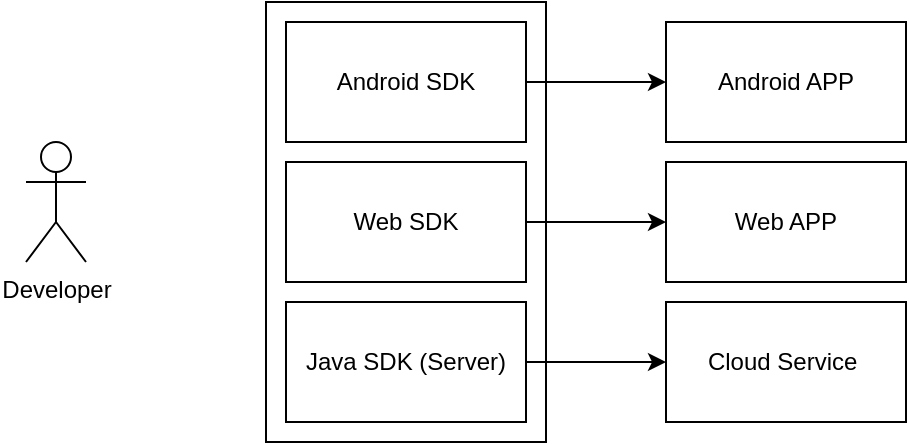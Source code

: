 <mxfile version="26.0.16">
  <diagram name="第 1 页" id="W0kXBr5hlKFuQC5i3IID">
    <mxGraphModel dx="662" dy="523" grid="1" gridSize="10" guides="1" tooltips="1" connect="1" arrows="1" fold="1" page="1" pageScale="1" pageWidth="827" pageHeight="1169" math="0" shadow="0">
      <root>
        <mxCell id="0" />
        <mxCell id="1" parent="0" />
        <mxCell id="KBkqvCD7Zq2VlPxnjp2A-1" value="" style="rounded=0;whiteSpace=wrap;html=1;" vertex="1" parent="1">
          <mxGeometry x="220" y="130" width="140" height="220" as="geometry" />
        </mxCell>
        <mxCell id="KBkqvCD7Zq2VlPxnjp2A-3" value="Developer" style="shape=umlActor;verticalLabelPosition=bottom;verticalAlign=top;html=1;outlineConnect=0;" vertex="1" parent="1">
          <mxGeometry x="100" y="200" width="30" height="60" as="geometry" />
        </mxCell>
        <mxCell id="KBkqvCD7Zq2VlPxnjp2A-12" style="edgeStyle=orthogonalEdgeStyle;rounded=0;orthogonalLoop=1;jettySize=auto;html=1;exitX=1;exitY=0.5;exitDx=0;exitDy=0;entryX=0;entryY=0.5;entryDx=0;entryDy=0;" edge="1" parent="1" source="KBkqvCD7Zq2VlPxnjp2A-5" target="KBkqvCD7Zq2VlPxnjp2A-8">
          <mxGeometry relative="1" as="geometry" />
        </mxCell>
        <mxCell id="KBkqvCD7Zq2VlPxnjp2A-5" value="Android SDK" style="rounded=0;whiteSpace=wrap;html=1;" vertex="1" parent="1">
          <mxGeometry x="230" y="140" width="120" height="60" as="geometry" />
        </mxCell>
        <mxCell id="KBkqvCD7Zq2VlPxnjp2A-6" value="Web SDK" style="rounded=0;whiteSpace=wrap;html=1;" vertex="1" parent="1">
          <mxGeometry x="230" y="210" width="120" height="60" as="geometry" />
        </mxCell>
        <mxCell id="KBkqvCD7Zq2VlPxnjp2A-7" value="Java SDK (Server)" style="rounded=0;whiteSpace=wrap;html=1;" vertex="1" parent="1">
          <mxGeometry x="230" y="280" width="120" height="60" as="geometry" />
        </mxCell>
        <mxCell id="KBkqvCD7Zq2VlPxnjp2A-8" value="Android APP" style="rounded=0;whiteSpace=wrap;html=1;" vertex="1" parent="1">
          <mxGeometry x="420" y="140" width="120" height="60" as="geometry" />
        </mxCell>
        <mxCell id="KBkqvCD7Zq2VlPxnjp2A-9" value="Web APP" style="rounded=0;whiteSpace=wrap;html=1;" vertex="1" parent="1">
          <mxGeometry x="420" y="210" width="120" height="60" as="geometry" />
        </mxCell>
        <mxCell id="KBkqvCD7Zq2VlPxnjp2A-10" value="Cloud Service&amp;nbsp;" style="rounded=0;whiteSpace=wrap;html=1;" vertex="1" parent="1">
          <mxGeometry x="420" y="280" width="120" height="60" as="geometry" />
        </mxCell>
        <mxCell id="KBkqvCD7Zq2VlPxnjp2A-13" style="edgeStyle=orthogonalEdgeStyle;rounded=0;orthogonalLoop=1;jettySize=auto;html=1;exitX=1;exitY=0.5;exitDx=0;exitDy=0;" edge="1" parent="1" source="KBkqvCD7Zq2VlPxnjp2A-6">
          <mxGeometry relative="1" as="geometry">
            <mxPoint x="360" y="180" as="sourcePoint" />
            <mxPoint x="420" y="240" as="targetPoint" />
          </mxGeometry>
        </mxCell>
        <mxCell id="KBkqvCD7Zq2VlPxnjp2A-14" style="edgeStyle=orthogonalEdgeStyle;rounded=0;orthogonalLoop=1;jettySize=auto;html=1;exitX=1;exitY=0.5;exitDx=0;exitDy=0;entryX=0;entryY=0.5;entryDx=0;entryDy=0;" edge="1" parent="1" source="KBkqvCD7Zq2VlPxnjp2A-7" target="KBkqvCD7Zq2VlPxnjp2A-10">
          <mxGeometry relative="1" as="geometry">
            <mxPoint x="360" y="250" as="sourcePoint" />
            <mxPoint x="430" y="250" as="targetPoint" />
          </mxGeometry>
        </mxCell>
      </root>
    </mxGraphModel>
  </diagram>
</mxfile>
